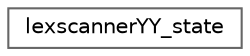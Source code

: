 digraph "Graphical Class Hierarchy"
{
 // INTERACTIVE_SVG=YES
 // LATEX_PDF_SIZE
  bgcolor="transparent";
  edge [fontname=Helvetica,fontsize=10,labelfontname=Helvetica,labelfontsize=10];
  node [fontname=Helvetica,fontsize=10,shape=box,height=0.2,width=0.4];
  rankdir="LR";
  Node0 [label="lexscannerYY_state",height=0.2,width=0.4,color="grey40", fillcolor="white", style="filled",URL="$d9/d1c/structlexscanner_y_y__state.html",tooltip=" "];
}
